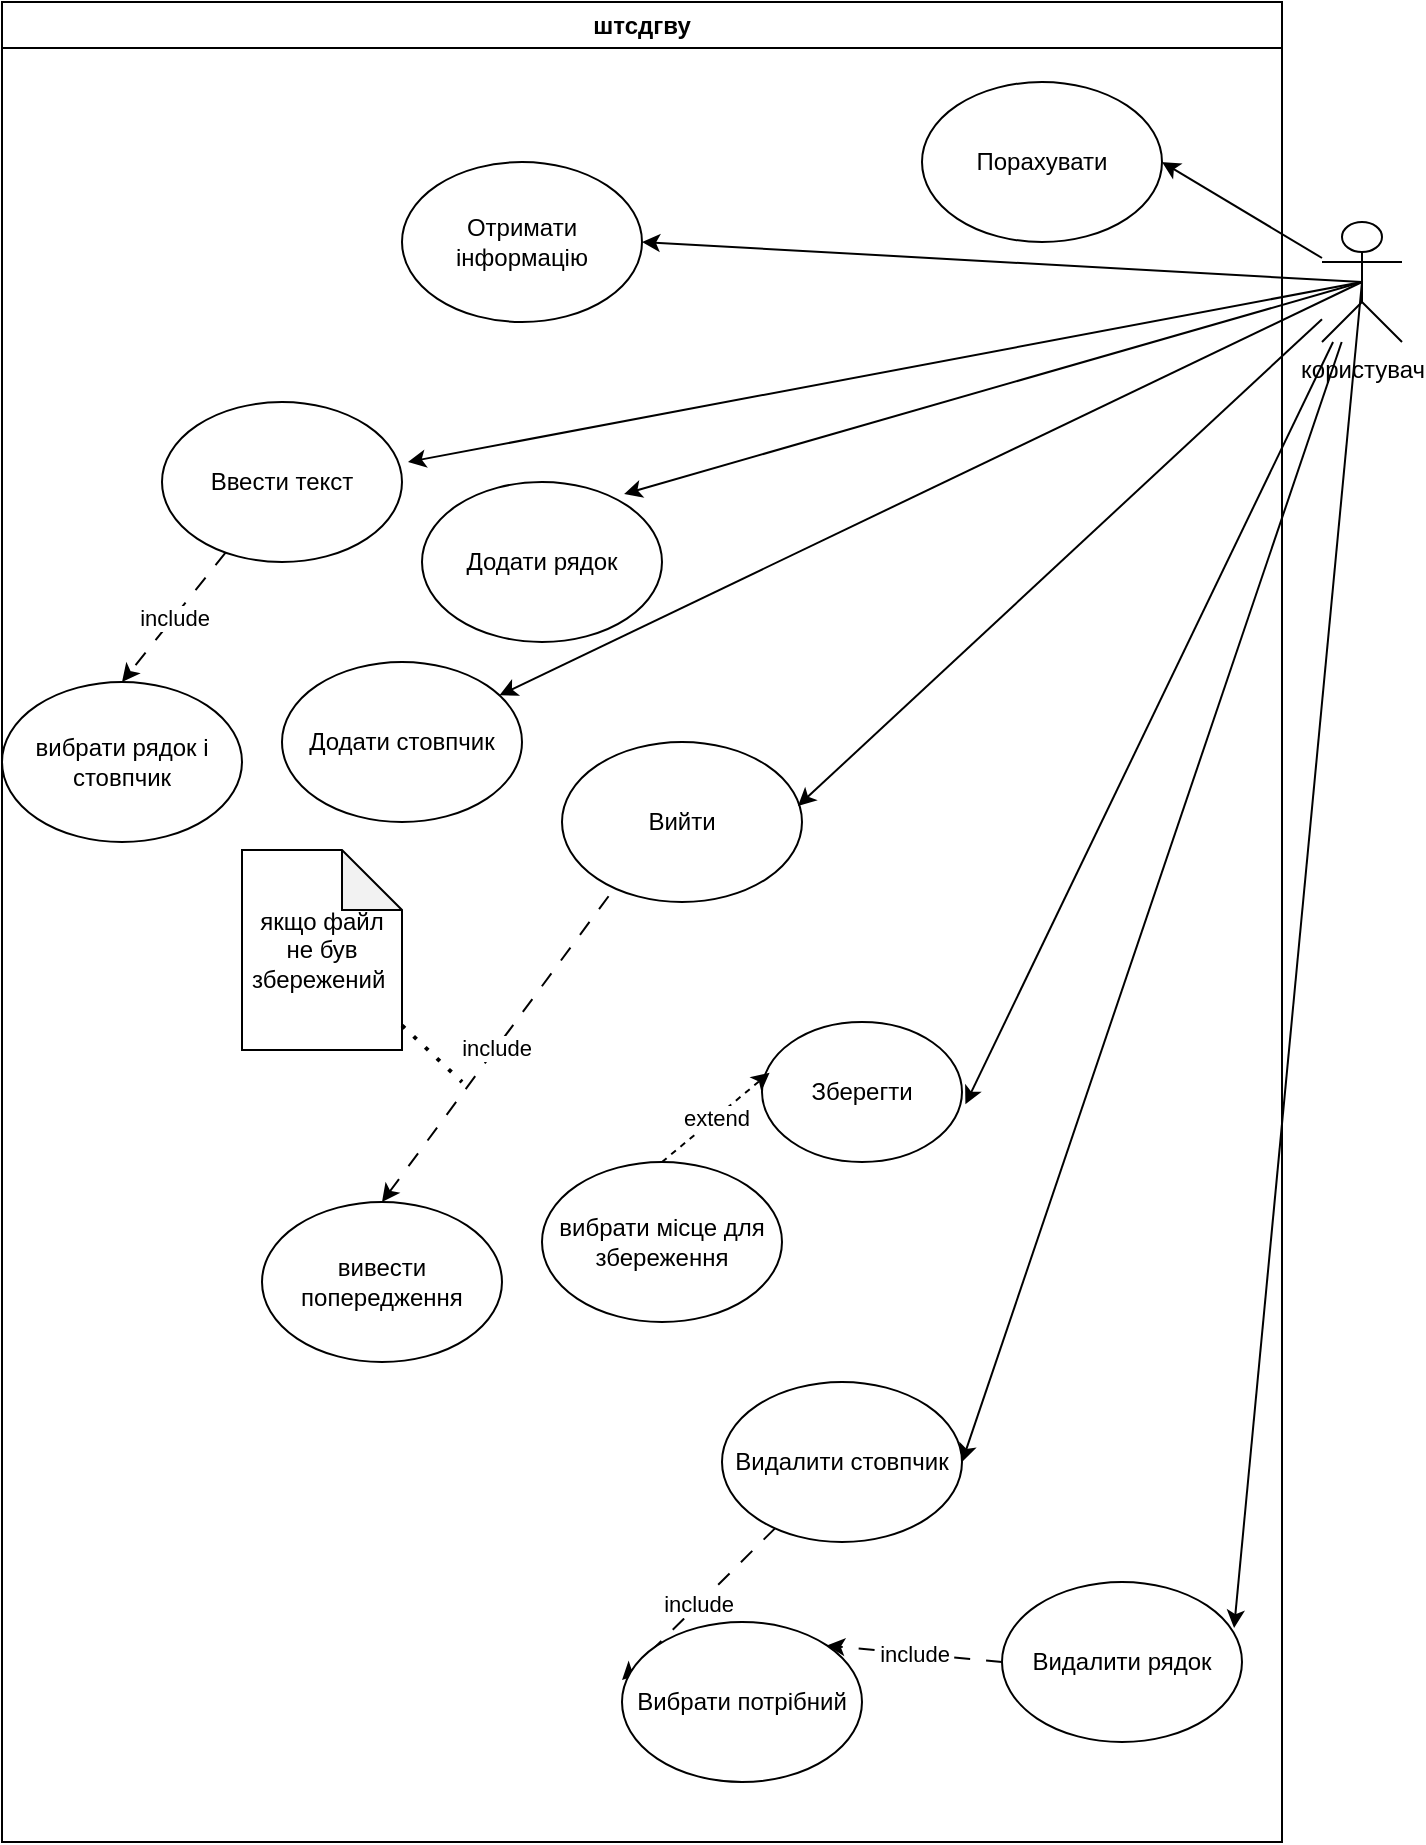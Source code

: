 <mxfile version="21.8.2" type="github">
  <diagram name="Сторінка-1" id="Xm3GS_noqdn_ys-yMm1C">
    <mxGraphModel dx="1555" dy="887" grid="1" gridSize="10" guides="1" tooltips="1" connect="1" arrows="1" fold="1" page="1" pageScale="1" pageWidth="827" pageHeight="1169" math="0" shadow="0">
      <root>
        <mxCell id="0" />
        <mxCell id="1" parent="0" />
        <mxCell id="YgugaBkHffZE8DEXQmD2-2" value="штсдгву" style="swimlane;whiteSpace=wrap;html=1;" parent="1" vertex="1">
          <mxGeometry x="-160" y="60" width="640" height="920" as="geometry" />
        </mxCell>
        <mxCell id="YgugaBkHffZE8DEXQmD2-5" value="Зберегти" style="ellipse;whiteSpace=wrap;html=1;" parent="YgugaBkHffZE8DEXQmD2-2" vertex="1">
          <mxGeometry x="380" y="510" width="100" height="70" as="geometry" />
        </mxCell>
        <mxCell id="YgugaBkHffZE8DEXQmD2-7" value="Вийти" style="ellipse;whiteSpace=wrap;html=1;" parent="YgugaBkHffZE8DEXQmD2-2" vertex="1">
          <mxGeometry x="280" y="370" width="120" height="80" as="geometry" />
        </mxCell>
        <mxCell id="YgugaBkHffZE8DEXQmD2-8" value="Порахувати" style="ellipse;whiteSpace=wrap;html=1;" parent="YgugaBkHffZE8DEXQmD2-2" vertex="1">
          <mxGeometry x="460" y="40" width="120" height="80" as="geometry" />
        </mxCell>
        <mxCell id="YgugaBkHffZE8DEXQmD2-9" value="Отримати інформацію" style="ellipse;whiteSpace=wrap;html=1;" parent="YgugaBkHffZE8DEXQmD2-2" vertex="1">
          <mxGeometry x="200" y="80" width="120" height="80" as="geometry" />
        </mxCell>
        <mxCell id="YgugaBkHffZE8DEXQmD2-13" value="Додати рядок" style="ellipse;whiteSpace=wrap;html=1;" parent="YgugaBkHffZE8DEXQmD2-2" vertex="1">
          <mxGeometry x="210" y="240" width="120" height="80" as="geometry" />
        </mxCell>
        <mxCell id="YgugaBkHffZE8DEXQmD2-12" value="Додати стовпчик" style="ellipse;whiteSpace=wrap;html=1;" parent="YgugaBkHffZE8DEXQmD2-2" vertex="1">
          <mxGeometry x="140" y="330" width="120" height="80" as="geometry" />
        </mxCell>
        <mxCell id="YgugaBkHffZE8DEXQmD2-11" value="Видалити стовпчик" style="ellipse;whiteSpace=wrap;html=1;" parent="YgugaBkHffZE8DEXQmD2-2" vertex="1">
          <mxGeometry x="360" y="690" width="120" height="80" as="geometry" />
        </mxCell>
        <mxCell id="YgugaBkHffZE8DEXQmD2-10" value="Видалити рядок" style="ellipse;whiteSpace=wrap;html=1;" parent="YgugaBkHffZE8DEXQmD2-2" vertex="1">
          <mxGeometry x="500" y="790" width="120" height="80" as="geometry" />
        </mxCell>
        <mxCell id="YgugaBkHffZE8DEXQmD2-26" value="include" style="endArrow=classic;html=1;rounded=0;entryX=0.5;entryY=0;entryDx=0;entryDy=0;dashed=1;dashPattern=8 8;" parent="YgugaBkHffZE8DEXQmD2-2" source="YgugaBkHffZE8DEXQmD2-14" target="YgugaBkHffZE8DEXQmD2-27" edge="1">
          <mxGeometry width="50" height="50" relative="1" as="geometry">
            <mxPoint x="50" y="350" as="sourcePoint" />
            <mxPoint x="70" y="340" as="targetPoint" />
          </mxGeometry>
        </mxCell>
        <mxCell id="YgugaBkHffZE8DEXQmD2-27" value="вибрати рядок і стовпчик" style="ellipse;whiteSpace=wrap;html=1;" parent="YgugaBkHffZE8DEXQmD2-2" vertex="1">
          <mxGeometry y="340" width="120" height="80" as="geometry" />
        </mxCell>
        <mxCell id="YgugaBkHffZE8DEXQmD2-28" value="include" style="endArrow=classic;html=1;rounded=0;dashed=1;dashPattern=8 8;entryX=0;entryY=0.363;entryDx=0;entryDy=0;entryPerimeter=0;" parent="YgugaBkHffZE8DEXQmD2-2" source="YgugaBkHffZE8DEXQmD2-11" target="YgugaBkHffZE8DEXQmD2-30" edge="1">
          <mxGeometry width="50" height="50" relative="1" as="geometry">
            <mxPoint x="70" y="550" as="sourcePoint" />
            <mxPoint x="290" y="590" as="targetPoint" />
          </mxGeometry>
        </mxCell>
        <mxCell id="YgugaBkHffZE8DEXQmD2-29" value="include" style="endArrow=classic;html=1;rounded=0;exitX=0;exitY=0.5;exitDx=0;exitDy=0;dashed=1;dashPattern=8 8;entryX=1;entryY=0;entryDx=0;entryDy=0;" parent="YgugaBkHffZE8DEXQmD2-2" source="YgugaBkHffZE8DEXQmD2-10" target="YgugaBkHffZE8DEXQmD2-30" edge="1">
          <mxGeometry width="50" height="50" relative="1" as="geometry">
            <mxPoint x="310" y="590" as="sourcePoint" />
            <mxPoint x="370" y="580" as="targetPoint" />
          </mxGeometry>
        </mxCell>
        <mxCell id="YgugaBkHffZE8DEXQmD2-30" value="Вибрати потрібний" style="ellipse;whiteSpace=wrap;html=1;" parent="YgugaBkHffZE8DEXQmD2-2" vertex="1">
          <mxGeometry x="310" y="810" width="120" height="80" as="geometry" />
        </mxCell>
        <mxCell id="YgugaBkHffZE8DEXQmD2-14" value="Ввести текст" style="ellipse;whiteSpace=wrap;html=1;" parent="YgugaBkHffZE8DEXQmD2-2" vertex="1">
          <mxGeometry x="80" y="200" width="120" height="80" as="geometry" />
        </mxCell>
        <mxCell id="mJrauiK9PNxvg0cMx_gn-2" value="якщо файл не був збережений&amp;nbsp;" style="shape=note;whiteSpace=wrap;html=1;backgroundOutline=1;darkOpacity=0.05;" vertex="1" parent="YgugaBkHffZE8DEXQmD2-2">
          <mxGeometry x="120" y="424" width="80" height="100" as="geometry" />
        </mxCell>
        <mxCell id="mJrauiK9PNxvg0cMx_gn-3" value="" style="endArrow=none;dashed=1;html=1;dashPattern=1 3;strokeWidth=2;rounded=0;" edge="1" parent="YgugaBkHffZE8DEXQmD2-2" source="mJrauiK9PNxvg0cMx_gn-2">
          <mxGeometry width="50" height="50" relative="1" as="geometry">
            <mxPoint x="110" y="640" as="sourcePoint" />
            <mxPoint x="230" y="540" as="targetPoint" />
          </mxGeometry>
        </mxCell>
        <mxCell id="mJrauiK9PNxvg0cMx_gn-4" value="include" style="endArrow=classic;html=1;rounded=0;exitX=0.194;exitY=0.964;exitDx=0;exitDy=0;exitPerimeter=0;dashed=1;dashPattern=8 8;entryX=0.5;entryY=0;entryDx=0;entryDy=0;" edge="1" parent="YgugaBkHffZE8DEXQmD2-2" source="YgugaBkHffZE8DEXQmD2-7" target="mJrauiK9PNxvg0cMx_gn-5">
          <mxGeometry width="50" height="50" relative="1" as="geometry">
            <mxPoint x="160" y="630" as="sourcePoint" />
            <mxPoint x="210" y="600" as="targetPoint" />
          </mxGeometry>
        </mxCell>
        <mxCell id="mJrauiK9PNxvg0cMx_gn-5" value="вивести попередження" style="ellipse;whiteSpace=wrap;html=1;" vertex="1" parent="YgugaBkHffZE8DEXQmD2-2">
          <mxGeometry x="130" y="600" width="120" height="80" as="geometry" />
        </mxCell>
        <mxCell id="mJrauiK9PNxvg0cMx_gn-6" value="extend" style="endArrow=classic;html=1;rounded=0;entryX=0.038;entryY=0.362;entryDx=0;entryDy=0;entryPerimeter=0;dashed=1;exitX=0.5;exitY=0;exitDx=0;exitDy=0;" edge="1" parent="YgugaBkHffZE8DEXQmD2-2" source="mJrauiK9PNxvg0cMx_gn-7" target="YgugaBkHffZE8DEXQmD2-5">
          <mxGeometry width="50" height="50" relative="1" as="geometry">
            <mxPoint x="330" y="580" as="sourcePoint" />
            <mxPoint x="320" y="590" as="targetPoint" />
          </mxGeometry>
        </mxCell>
        <mxCell id="mJrauiK9PNxvg0cMx_gn-7" value="вибрати місце для збереження" style="ellipse;whiteSpace=wrap;html=1;" vertex="1" parent="YgugaBkHffZE8DEXQmD2-2">
          <mxGeometry x="270" y="580" width="120" height="80" as="geometry" />
        </mxCell>
        <mxCell id="YgugaBkHffZE8DEXQmD2-3" value="користувач" style="shape=umlActor;verticalLabelPosition=bottom;verticalAlign=top;html=1;outlineConnect=0;" parent="1" vertex="1">
          <mxGeometry x="500" y="170" width="40" height="60" as="geometry" />
        </mxCell>
        <mxCell id="YgugaBkHffZE8DEXQmD2-16" value="" style="endArrow=classic;html=1;rounded=0;entryX=0.842;entryY=0.075;entryDx=0;entryDy=0;entryPerimeter=0;exitX=0.5;exitY=0.5;exitDx=0;exitDy=0;exitPerimeter=0;" parent="1" target="YgugaBkHffZE8DEXQmD2-13" edge="1" source="YgugaBkHffZE8DEXQmD2-3">
          <mxGeometry width="50" height="50" relative="1" as="geometry">
            <mxPoint x="780" y="226" as="sourcePoint" />
            <mxPoint x="551" y="165" as="targetPoint" />
          </mxGeometry>
        </mxCell>
        <mxCell id="YgugaBkHffZE8DEXQmD2-17" value="" style="endArrow=classic;html=1;rounded=0;entryX=1;entryY=0.5;entryDx=0;entryDy=0;exitX=0.5;exitY=0.5;exitDx=0;exitDy=0;exitPerimeter=0;" parent="1" source="YgugaBkHffZE8DEXQmD2-3" target="YgugaBkHffZE8DEXQmD2-9" edge="1">
          <mxGeometry width="50" height="50" relative="1" as="geometry">
            <mxPoint x="790" y="236" as="sourcePoint" />
            <mxPoint x="561" y="175" as="targetPoint" />
          </mxGeometry>
        </mxCell>
        <mxCell id="YgugaBkHffZE8DEXQmD2-18" value="" style="endArrow=classic;html=1;rounded=0;entryX=1;entryY=0.5;entryDx=0;entryDy=0;" parent="1" source="YgugaBkHffZE8DEXQmD2-3" target="YgugaBkHffZE8DEXQmD2-8" edge="1">
          <mxGeometry width="50" height="50" relative="1" as="geometry">
            <mxPoint x="800" y="246" as="sourcePoint" />
            <mxPoint x="571" y="185" as="targetPoint" />
          </mxGeometry>
        </mxCell>
        <mxCell id="YgugaBkHffZE8DEXQmD2-19" value="" style="endArrow=classic;html=1;rounded=0;entryX=1.017;entryY=0.588;entryDx=0;entryDy=0;entryPerimeter=0;" parent="1" source="YgugaBkHffZE8DEXQmD2-3" target="YgugaBkHffZE8DEXQmD2-5" edge="1">
          <mxGeometry width="50" height="50" relative="1" as="geometry">
            <mxPoint x="810" y="256" as="sourcePoint" />
            <mxPoint x="581" y="195" as="targetPoint" />
          </mxGeometry>
        </mxCell>
        <mxCell id="YgugaBkHffZE8DEXQmD2-20" value="" style="endArrow=classic;html=1;rounded=0;entryX=0.967;entryY=0.288;entryDx=0;entryDy=0;entryPerimeter=0;exitX=0.5;exitY=0.5;exitDx=0;exitDy=0;exitPerimeter=0;" parent="1" source="YgugaBkHffZE8DEXQmD2-3" target="YgugaBkHffZE8DEXQmD2-10" edge="1">
          <mxGeometry width="50" height="50" relative="1" as="geometry">
            <mxPoint x="820" y="266" as="sourcePoint" />
            <mxPoint x="591" y="205" as="targetPoint" />
          </mxGeometry>
        </mxCell>
        <mxCell id="YgugaBkHffZE8DEXQmD2-21" value="" style="endArrow=classic;html=1;rounded=0;entryX=1;entryY=0.5;entryDx=0;entryDy=0;" parent="1" source="YgugaBkHffZE8DEXQmD2-3" target="YgugaBkHffZE8DEXQmD2-11" edge="1">
          <mxGeometry width="50" height="50" relative="1" as="geometry">
            <mxPoint x="830" y="276" as="sourcePoint" />
            <mxPoint x="601" y="215" as="targetPoint" />
          </mxGeometry>
        </mxCell>
        <mxCell id="YgugaBkHffZE8DEXQmD2-22" value="" style="endArrow=classic;html=1;rounded=0;entryX=0.983;entryY=0.4;entryDx=0;entryDy=0;entryPerimeter=0;" parent="1" source="YgugaBkHffZE8DEXQmD2-3" target="YgugaBkHffZE8DEXQmD2-7" edge="1">
          <mxGeometry width="50" height="50" relative="1" as="geometry">
            <mxPoint x="840" y="286" as="sourcePoint" />
            <mxPoint x="611" y="225" as="targetPoint" />
          </mxGeometry>
        </mxCell>
        <mxCell id="YgugaBkHffZE8DEXQmD2-23" value="" style="endArrow=classic;html=1;rounded=0;entryX=1.025;entryY=0.375;entryDx=0;entryDy=0;entryPerimeter=0;exitX=0.5;exitY=0.5;exitDx=0;exitDy=0;exitPerimeter=0;" parent="1" source="YgugaBkHffZE8DEXQmD2-3" target="YgugaBkHffZE8DEXQmD2-14" edge="1">
          <mxGeometry width="50" height="50" relative="1" as="geometry">
            <mxPoint x="850" y="296" as="sourcePoint" />
            <mxPoint x="621" y="235" as="targetPoint" />
          </mxGeometry>
        </mxCell>
        <mxCell id="YgugaBkHffZE8DEXQmD2-25" value="" style="endArrow=classic;html=1;rounded=0;exitX=0.5;exitY=0.5;exitDx=0;exitDy=0;exitPerimeter=0;" parent="1" target="YgugaBkHffZE8DEXQmD2-12" edge="1" source="YgugaBkHffZE8DEXQmD2-3">
          <mxGeometry width="50" height="50" relative="1" as="geometry">
            <mxPoint x="780" y="230" as="sourcePoint" />
            <mxPoint x="480" y="500" as="targetPoint" />
          </mxGeometry>
        </mxCell>
      </root>
    </mxGraphModel>
  </diagram>
</mxfile>
